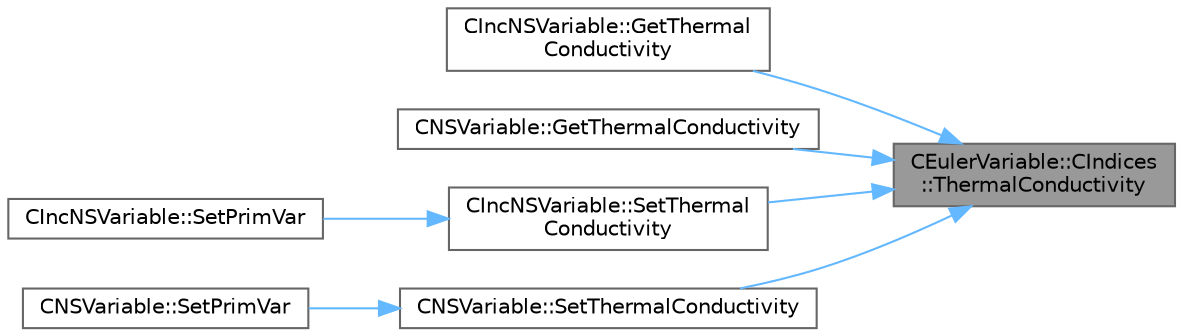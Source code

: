 digraph "CEulerVariable::CIndices::ThermalConductivity"
{
 // LATEX_PDF_SIZE
  bgcolor="transparent";
  edge [fontname=Helvetica,fontsize=10,labelfontname=Helvetica,labelfontsize=10];
  node [fontname=Helvetica,fontsize=10,shape=box,height=0.2,width=0.4];
  rankdir="RL";
  Node1 [id="Node000001",label="CEulerVariable::CIndices\l::ThermalConductivity",height=0.2,width=0.4,color="gray40", fillcolor="grey60", style="filled", fontcolor="black",tooltip=" "];
  Node1 -> Node2 [id="edge1_Node000001_Node000002",dir="back",color="steelblue1",style="solid",tooltip=" "];
  Node2 [id="Node000002",label="CIncNSVariable::GetThermal\lConductivity",height=0.2,width=0.4,color="grey40", fillcolor="white", style="filled",URL="$classCIncNSVariable.html#a522f1046e6222a70051d287ab78d952b",tooltip="Get the thermal conductivity of the flow."];
  Node1 -> Node3 [id="edge2_Node000001_Node000003",dir="back",color="steelblue1",style="solid",tooltip=" "];
  Node3 [id="Node000003",label="CNSVariable::GetThermalConductivity",height=0.2,width=0.4,color="grey40", fillcolor="white", style="filled",URL="$classCNSVariable.html#ab7e282ae472c9c00d9b98c89fc0b0307",tooltip="Get the thermal conductivity of the flow."];
  Node1 -> Node4 [id="edge3_Node000001_Node000004",dir="back",color="steelblue1",style="solid",tooltip=" "];
  Node4 [id="Node000004",label="CIncNSVariable::SetThermal\lConductivity",height=0.2,width=0.4,color="grey40", fillcolor="white", style="filled",URL="$classCIncNSVariable.html#ad1d795e927be520a9e78220fbcbcc9ad",tooltip="Set the thermal conductivity."];
  Node4 -> Node5 [id="edge4_Node000004_Node000005",dir="back",color="steelblue1",style="solid",tooltip=" "];
  Node5 [id="Node000005",label="CIncNSVariable::SetPrimVar",height=0.2,width=0.4,color="grey40", fillcolor="white", style="filled",URL="$classCIncNSVariable.html#a34a2a9cfecec39f383e2e7551b4e7736",tooltip="Set all the primitive variables for incompressible flows."];
  Node1 -> Node6 [id="edge5_Node000001_Node000006",dir="back",color="steelblue1",style="solid",tooltip=" "];
  Node6 [id="Node000006",label="CNSVariable::SetThermalConductivity",height=0.2,width=0.4,color="grey40", fillcolor="white", style="filled",URL="$classCNSVariable.html#ac1bd1baf837da7e794531a92f9742f3c",tooltip="Set the laminar viscosity."];
  Node6 -> Node7 [id="edge6_Node000006_Node000007",dir="back",color="steelblue1",style="solid",tooltip=" "];
  Node7 [id="Node000007",label="CNSVariable::SetPrimVar",height=0.2,width=0.4,color="grey40", fillcolor="white", style="filled",URL="$classCNSVariable.html#a0db8c1ede5090174259a69548d20c9fe",tooltip="Set all the primitive variables for compressible flows."];
}
